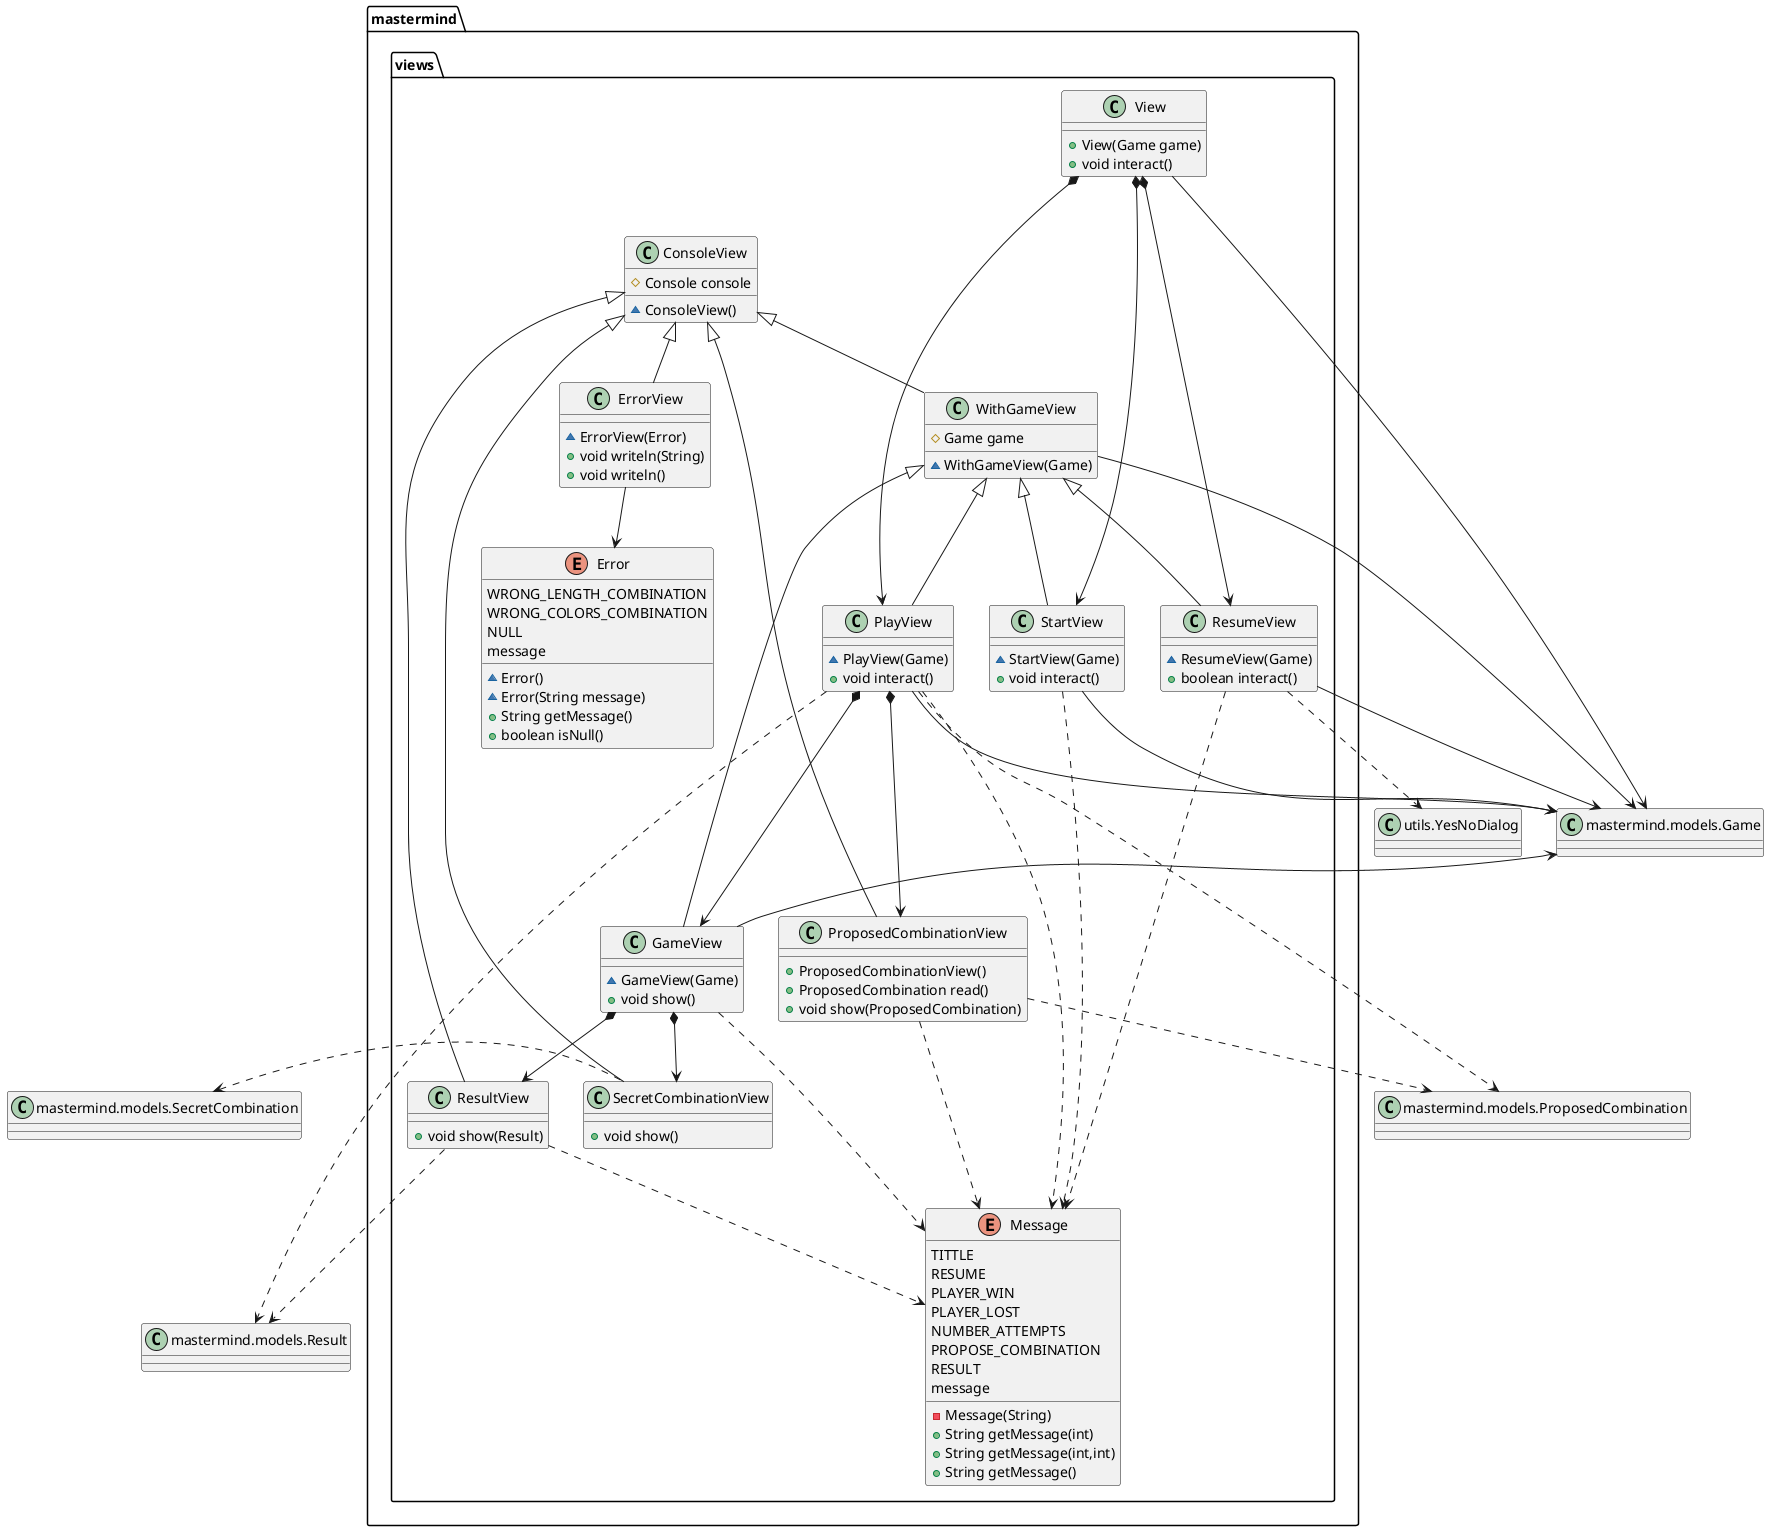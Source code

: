 @startuml
class Game as "mastermind.models.Game"{}
class ProposedCombination as "mastermind.models.ProposedCombination"{}
class SecretCombination as "mastermind.models.SecretCombination"{}
class Result as "mastermind.models.Result"{}
class YesNoDialog as "utils.YesNoDialog"{}

class mastermind.views.View {
	+View(Game game)
	+void interact()
}

class mastermind.views.WithGameView {
	#Game game
	~WithGameView(Game)
}

class mastermind.views.ProposedCombinationView {
	+ProposedCombinationView()
	+ProposedCombination read()
	+void show(ProposedCombination)
}

class mastermind.views.ResumeView {
	~ResumeView(Game)
	+boolean interact()
}

class mastermind.views.SecretCombinationView {
	+void show()
}

class mastermind.views.ResultView {
	+void show(Result)
}

class mastermind.views.ErrorView {
	~ErrorView(Error)
	+void writeln(String)
	+void writeln()
}

class mastermind.views.PlayView {
	~PlayView(Game)
	+void interact()
}

class mastermind.views.ConsoleView {
	#Console console
	~ConsoleView()
}
class mastermind.views.GameView {
	~GameView(Game)
	+void show()
}

class mastermind.views.StartView {
	~StartView(Game)
	+void interact()
}
enum mastermind.views.Message {
	TITTLE
	RESUME
	PLAYER_WIN
	PLAYER_LOST
	NUMBER_ATTEMPTS
	PROPOSE_COMBINATION
	RESULT
	message
	-Message(String)
	+String getMessage(int)
	+String getMessage(int,int)
	+String getMessage()
}

enum mastermind.views.Error  {
	WRONG_LENGTH_COMBINATION
	WRONG_COLORS_COMBINATION
	NULL
	message
	~Error()
	~Error(String message)
	+String getMessage()
	+boolean isNull()
}

mastermind.views.View *-down-> mastermind.views.StartView
mastermind.views.View *-down-> mastermind.views.PlayView
mastermind.views.View *-down-> mastermind.views.ResumeView
mastermind.views.ErrorView -down-> mastermind.views.Error
mastermind.views.PlayView *--down-> mastermind.views.GameView
mastermind.views.PlayView *--down-> mastermind.views.ProposedCombinationView
mastermind.views.GameView *-down-> mastermind.views.ResultView
mastermind.views.GameView *-down-> mastermind.views.SecretCombinationView
mastermind.views.WithGameView <|-down- mastermind.views.GameView
mastermind.views.WithGameView <|-down- mastermind.views.StartView
mastermind.views.WithGameView <|-down- mastermind.views.ResumeView
mastermind.views.WithGameView <|-down- mastermind.views.PlayView
mastermind.views.ConsoleView <|-down- mastermind.views.ResultView
mastermind.views.ConsoleView <|-down- mastermind.views.WithGameView
mastermind.views.ConsoleView <|-down- mastermind.views.ProposedCombinationView
mastermind.views.ConsoleView <|-down- mastermind.views.SecretCombinationView
mastermind.views.ConsoleView <|-down- mastermind.views.ErrorView
mastermind.views.StartView ..> mastermind.views.Message
mastermind.views.ProposedCombinationView ..> mastermind.views.Message
mastermind.views.ResumeView ..> mastermind.views.Message
mastermind.views.GameView ..> mastermind.views.Message
mastermind.views.PlayView ..> mastermind.views.Message
mastermind.views.ResultView ..> mastermind.views.Message

mastermind.views.StartView --> Game
mastermind.views.GameView -left-> Game
mastermind.views.PlayView --> Game
mastermind.views.ResumeView --> Game
mastermind.views.View --> Game
mastermind.views.WithGameView --> Game
mastermind.views.ResumeView ..> YesNoDialog
mastermind.views.ResultView ..> Result
mastermind.views.PlayView ..> Result
mastermind.views.PlayView ..> ProposedCombination
mastermind.views.ProposedCombinationView ..> ProposedCombination
mastermind.views.SecretCombinationView .left.> SecretCombination


mastermind.views.View -[hidden]down-> mastermind.views.ConsoleView
@enduml